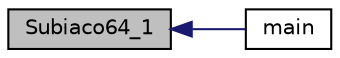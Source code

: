 digraph "Subiaco64_1"
{
  edge [fontname="Helvetica",fontsize="10",labelfontname="Helvetica",labelfontsize="10"];
  node [fontname="Helvetica",fontsize="10",shape=record];
  rankdir="LR";
  Node21847 [label="Subiaco64_1",height=0.2,width=0.4,color="black", fillcolor="grey75", style="filled", fontcolor="black"];
  Node21847 -> Node21848 [dir="back",color="midnightblue",fontsize="10",style="solid",fontname="Helvetica"];
  Node21848 [label="main",height=0.2,width=0.4,color="black", fillcolor="white", style="filled",URL="$db/d67/test__hyperoval_8_c.html#a3c04138a5bfe5d72780bb7e82a18e627"];
}
